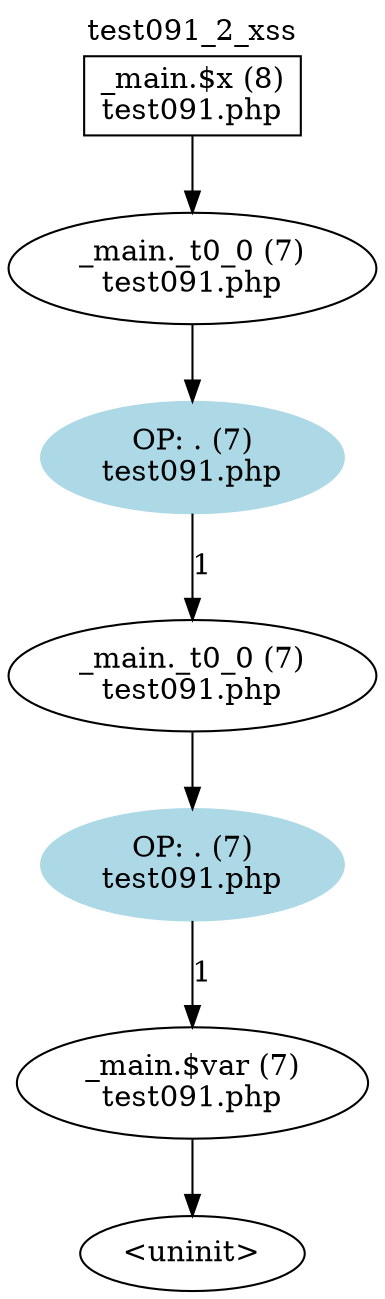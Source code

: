 digraph cfg {
  label="test091_2_xss";
  labelloc=t;
  n1 [shape=box, label="_main.$x (8)\ntest091.php"];
  n2 [shape=ellipse, label="_main._t0_0 (7)\ntest091.php"];
  n3 [shape=ellipse, label="OP: . (7)\ntest091.php",style=filled,color=lightblue];
  n4 [shape=ellipse, label="_main._t0_0 (7)\ntest091.php"];
  n5 [shape=ellipse, label="OP: . (7)\ntest091.php",style=filled,color=lightblue];
  n6 [shape=ellipse, label="_main.$var (7)\ntest091.php"];
  n7 [shape=ellipse, label="<uninit>"];
  n1 -> n2;
  n2 -> n3;
  n3 -> n4[label="1"];
  n4 -> n5;
  n5 -> n6[label="1"];
  n6 -> n7;
}
